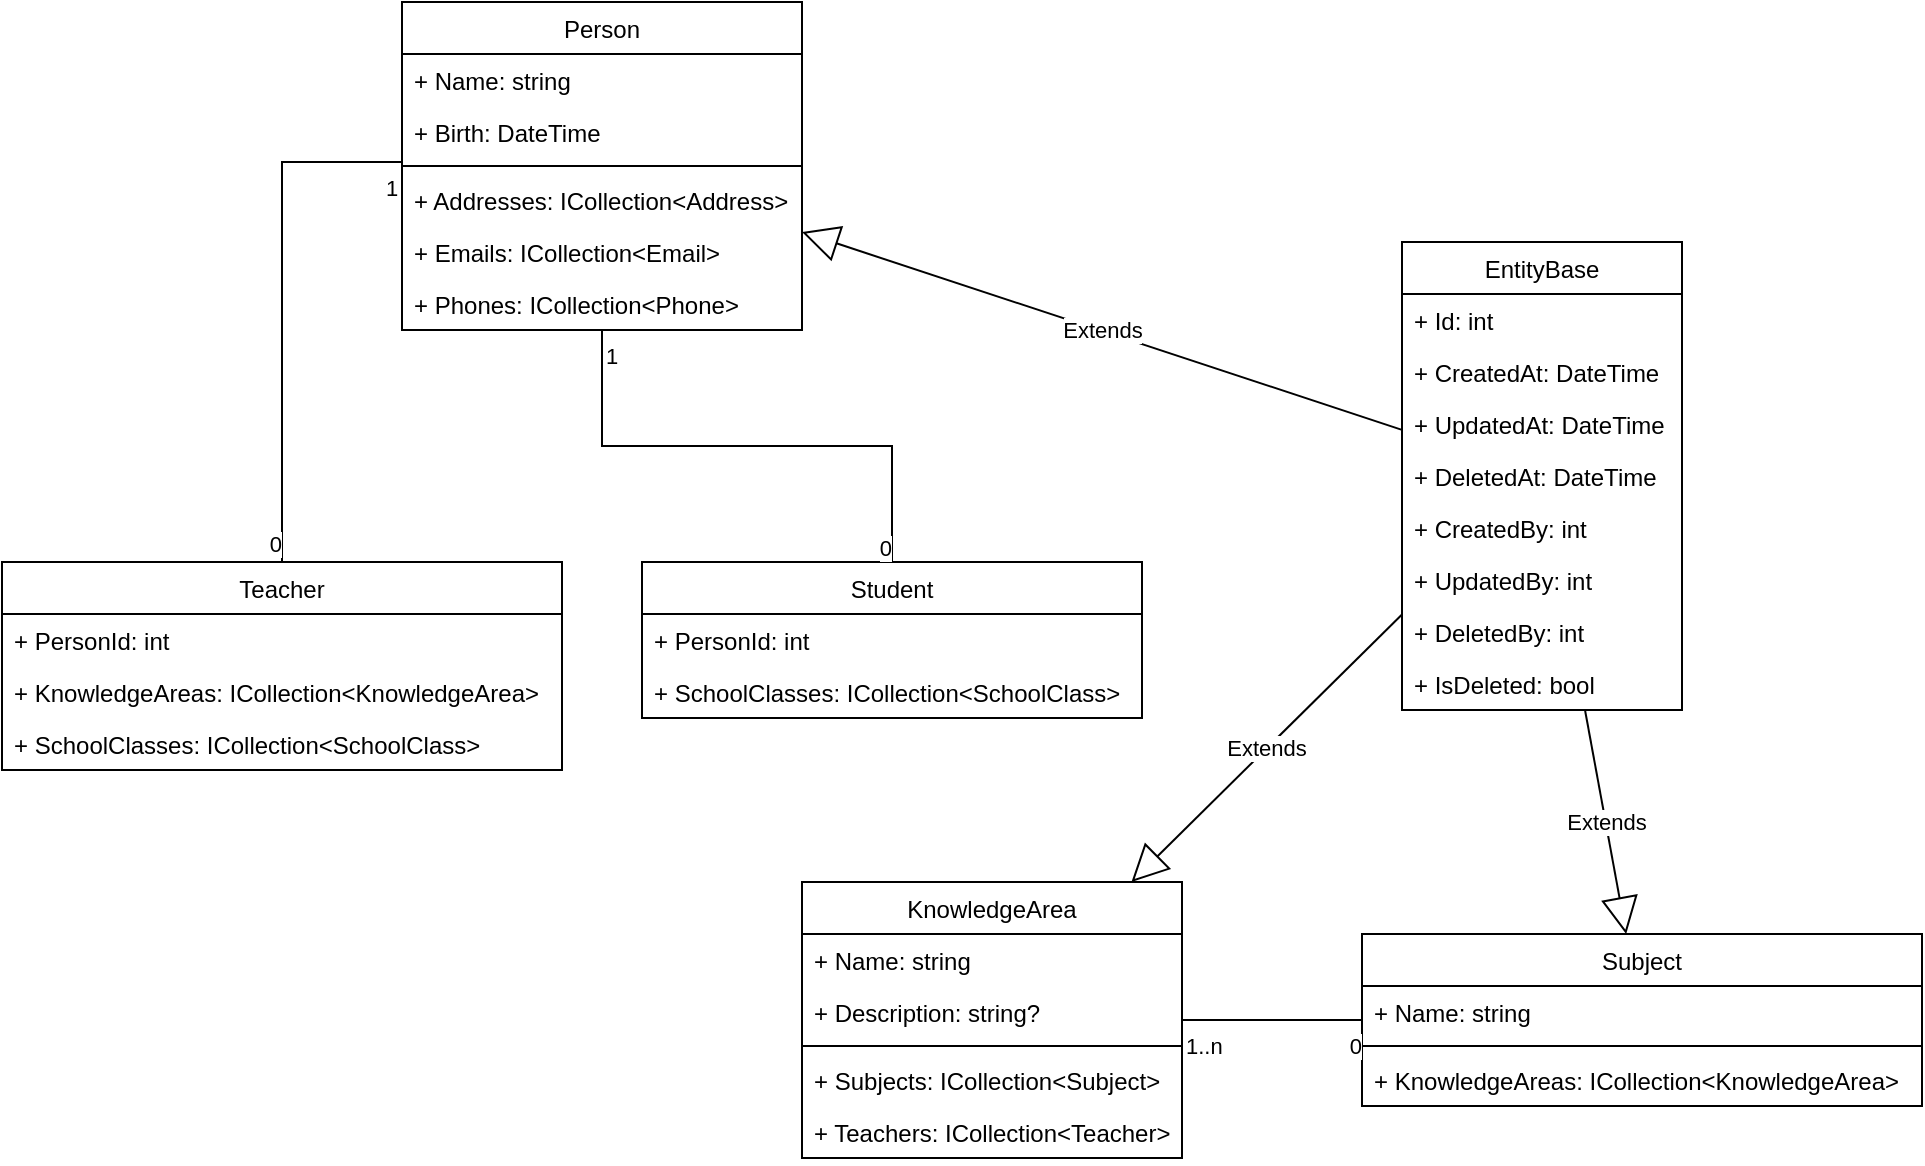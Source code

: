 <mxfile version="20.8.20" type="device"><diagram name="Página-1" id="srw_BNLUesDnCVRHcgt-"><mxGraphModel dx="957" dy="543" grid="1" gridSize="10" guides="1" tooltips="1" connect="1" arrows="1" fold="1" page="1" pageScale="1" pageWidth="2339" pageHeight="3300" math="0" shadow="0"><root><mxCell id="0"/><mxCell id="1" parent="0"/><mxCell id="Y_lbqG7ujrsMflhOnoG8-1" value="KnowledgeArea" style="swimlane;fontStyle=0;childLayout=stackLayout;horizontal=1;startSize=26;fillColor=none;horizontalStack=0;resizeParent=1;resizeParentMax=0;resizeLast=0;collapsible=1;marginBottom=0;" vertex="1" parent="1"><mxGeometry x="890" y="810" width="190" height="138" as="geometry"/></mxCell><mxCell id="Y_lbqG7ujrsMflhOnoG8-2" value="+ Name: string" style="text;strokeColor=none;fillColor=none;align=left;verticalAlign=top;spacingLeft=4;spacingRight=4;overflow=hidden;rotatable=0;points=[[0,0.5],[1,0.5]];portConstraint=eastwest;" vertex="1" parent="Y_lbqG7ujrsMflhOnoG8-1"><mxGeometry y="26" width="190" height="26" as="geometry"/></mxCell><mxCell id="Y_lbqG7ujrsMflhOnoG8-3" value="+ Description: string?" style="text;strokeColor=none;fillColor=none;align=left;verticalAlign=top;spacingLeft=4;spacingRight=4;overflow=hidden;rotatable=0;points=[[0,0.5],[1,0.5]];portConstraint=eastwest;" vertex="1" parent="Y_lbqG7ujrsMflhOnoG8-1"><mxGeometry y="52" width="190" height="26" as="geometry"/></mxCell><mxCell id="Y_lbqG7ujrsMflhOnoG8-5" value="" style="line;strokeWidth=1;fillColor=none;align=left;verticalAlign=middle;spacingTop=-1;spacingLeft=3;spacingRight=3;rotatable=0;labelPosition=right;points=[];portConstraint=eastwest;strokeColor=inherit;" vertex="1" parent="Y_lbqG7ujrsMflhOnoG8-1"><mxGeometry y="78" width="190" height="8" as="geometry"/></mxCell><mxCell id="Y_lbqG7ujrsMflhOnoG8-4" value="+ Subjects: ICollection&lt;Subject&gt;" style="text;strokeColor=none;fillColor=none;align=left;verticalAlign=top;spacingLeft=4;spacingRight=4;overflow=hidden;rotatable=0;points=[[0,0.5],[1,0.5]];portConstraint=eastwest;" vertex="1" parent="Y_lbqG7ujrsMflhOnoG8-1"><mxGeometry y="86" width="190" height="26" as="geometry"/></mxCell><mxCell id="Y_lbqG7ujrsMflhOnoG8-6" value="+ Teachers: ICollection&lt;Teacher&gt;" style="text;strokeColor=none;fillColor=none;align=left;verticalAlign=top;spacingLeft=4;spacingRight=4;overflow=hidden;rotatable=0;points=[[0,0.5],[1,0.5]];portConstraint=eastwest;" vertex="1" parent="Y_lbqG7ujrsMflhOnoG8-1"><mxGeometry y="112" width="190" height="26" as="geometry"/></mxCell><mxCell id="Y_lbqG7ujrsMflhOnoG8-7" value="Subject" style="swimlane;fontStyle=0;childLayout=stackLayout;horizontal=1;startSize=26;fillColor=none;horizontalStack=0;resizeParent=1;resizeParentMax=0;resizeLast=0;collapsible=1;marginBottom=0;" vertex="1" parent="1"><mxGeometry x="1170" y="836" width="280" height="86" as="geometry"/></mxCell><mxCell id="Y_lbqG7ujrsMflhOnoG8-8" value="+ Name: string" style="text;strokeColor=none;fillColor=none;align=left;verticalAlign=top;spacingLeft=4;spacingRight=4;overflow=hidden;rotatable=0;points=[[0,0.5],[1,0.5]];portConstraint=eastwest;" vertex="1" parent="Y_lbqG7ujrsMflhOnoG8-7"><mxGeometry y="26" width="280" height="26" as="geometry"/></mxCell><mxCell id="Y_lbqG7ujrsMflhOnoG8-11" value="" style="line;strokeWidth=1;fillColor=none;align=left;verticalAlign=middle;spacingTop=-1;spacingLeft=3;spacingRight=3;rotatable=0;labelPosition=right;points=[];portConstraint=eastwest;strokeColor=inherit;" vertex="1" parent="Y_lbqG7ujrsMflhOnoG8-7"><mxGeometry y="52" width="280" height="8" as="geometry"/></mxCell><mxCell id="Y_lbqG7ujrsMflhOnoG8-9" value="+ KnowledgeAreas: ICollection&lt;KnowledgeArea&gt;" style="text;strokeColor=none;fillColor=none;align=left;verticalAlign=top;spacingLeft=4;spacingRight=4;overflow=hidden;rotatable=0;points=[[0,0.5],[1,0.5]];portConstraint=eastwest;" vertex="1" parent="Y_lbqG7ujrsMflhOnoG8-7"><mxGeometry y="60" width="280" height="26" as="geometry"/></mxCell><mxCell id="Y_lbqG7ujrsMflhOnoG8-12" value="" style="endArrow=none;html=1;endSize=12;startArrow=none;startSize=14;startFill=0;edgeStyle=orthogonalEdgeStyle;rounded=0;endFill=0;" edge="1" parent="1" source="Y_lbqG7ujrsMflhOnoG8-1" target="Y_lbqG7ujrsMflhOnoG8-7"><mxGeometry relative="1" as="geometry"><mxPoint x="1160" y="1010" as="sourcePoint"/><mxPoint x="1320" y="1010" as="targetPoint"/></mxGeometry></mxCell><mxCell id="Y_lbqG7ujrsMflhOnoG8-13" value="1..n" style="edgeLabel;resizable=0;html=1;align=left;verticalAlign=top;" connectable="0" vertex="1" parent="Y_lbqG7ujrsMflhOnoG8-12"><mxGeometry x="-1" relative="1" as="geometry"/></mxCell><mxCell id="Y_lbqG7ujrsMflhOnoG8-14" value="0" style="edgeLabel;resizable=0;html=1;align=right;verticalAlign=top;" connectable="0" vertex="1" parent="Y_lbqG7ujrsMflhOnoG8-12"><mxGeometry x="1" relative="1" as="geometry"/></mxCell><mxCell id="Y_lbqG7ujrsMflhOnoG8-15" value="EntityBase" style="swimlane;fontStyle=0;childLayout=stackLayout;horizontal=1;startSize=26;fillColor=none;horizontalStack=0;resizeParent=1;resizeParentMax=0;resizeLast=0;collapsible=1;marginBottom=0;" vertex="1" parent="1"><mxGeometry x="1190" y="490" width="140" height="234" as="geometry"/></mxCell><mxCell id="Y_lbqG7ujrsMflhOnoG8-16" value="+ Id: int" style="text;strokeColor=none;fillColor=none;align=left;verticalAlign=top;spacingLeft=4;spacingRight=4;overflow=hidden;rotatable=0;points=[[0,0.5],[1,0.5]];portConstraint=eastwest;" vertex="1" parent="Y_lbqG7ujrsMflhOnoG8-15"><mxGeometry y="26" width="140" height="26" as="geometry"/></mxCell><mxCell id="Y_lbqG7ujrsMflhOnoG8-17" value="+ CreatedAt: DateTime" style="text;strokeColor=none;fillColor=none;align=left;verticalAlign=top;spacingLeft=4;spacingRight=4;overflow=hidden;rotatable=0;points=[[0,0.5],[1,0.5]];portConstraint=eastwest;" vertex="1" parent="Y_lbqG7ujrsMflhOnoG8-15"><mxGeometry y="52" width="140" height="26" as="geometry"/></mxCell><mxCell id="Y_lbqG7ujrsMflhOnoG8-19" value="+ UpdatedAt: DateTime" style="text;strokeColor=none;fillColor=none;align=left;verticalAlign=top;spacingLeft=4;spacingRight=4;overflow=hidden;rotatable=0;points=[[0,0.5],[1,0.5]];portConstraint=eastwest;" vertex="1" parent="Y_lbqG7ujrsMflhOnoG8-15"><mxGeometry y="78" width="140" height="26" as="geometry"/></mxCell><mxCell id="Y_lbqG7ujrsMflhOnoG8-20" value="+ DeletedAt: DateTime" style="text;strokeColor=none;fillColor=none;align=left;verticalAlign=top;spacingLeft=4;spacingRight=4;overflow=hidden;rotatable=0;points=[[0,0.5],[1,0.5]];portConstraint=eastwest;" vertex="1" parent="Y_lbqG7ujrsMflhOnoG8-15"><mxGeometry y="104" width="140" height="26" as="geometry"/></mxCell><mxCell id="Y_lbqG7ujrsMflhOnoG8-18" value="+ CreatedBy: int" style="text;strokeColor=none;fillColor=none;align=left;verticalAlign=top;spacingLeft=4;spacingRight=4;overflow=hidden;rotatable=0;points=[[0,0.5],[1,0.5]];portConstraint=eastwest;" vertex="1" parent="Y_lbqG7ujrsMflhOnoG8-15"><mxGeometry y="130" width="140" height="26" as="geometry"/></mxCell><mxCell id="Y_lbqG7ujrsMflhOnoG8-21" value="+ UpdatedBy: int" style="text;strokeColor=none;fillColor=none;align=left;verticalAlign=top;spacingLeft=4;spacingRight=4;overflow=hidden;rotatable=0;points=[[0,0.5],[1,0.5]];portConstraint=eastwest;" vertex="1" parent="Y_lbqG7ujrsMflhOnoG8-15"><mxGeometry y="156" width="140" height="26" as="geometry"/></mxCell><mxCell id="Y_lbqG7ujrsMflhOnoG8-22" value="+ DeletedBy: int" style="text;strokeColor=none;fillColor=none;align=left;verticalAlign=top;spacingLeft=4;spacingRight=4;overflow=hidden;rotatable=0;points=[[0,0.5],[1,0.5]];portConstraint=eastwest;" vertex="1" parent="Y_lbqG7ujrsMflhOnoG8-15"><mxGeometry y="182" width="140" height="26" as="geometry"/></mxCell><mxCell id="Y_lbqG7ujrsMflhOnoG8-23" value="+ IsDeleted: bool" style="text;strokeColor=none;fillColor=none;align=left;verticalAlign=top;spacingLeft=4;spacingRight=4;overflow=hidden;rotatable=0;points=[[0,0.5],[1,0.5]];portConstraint=eastwest;" vertex="1" parent="Y_lbqG7ujrsMflhOnoG8-15"><mxGeometry y="208" width="140" height="26" as="geometry"/></mxCell><mxCell id="Y_lbqG7ujrsMflhOnoG8-24" value="Extends" style="endArrow=block;endSize=16;endFill=0;html=1;rounded=0;" edge="1" parent="1" source="Y_lbqG7ujrsMflhOnoG8-15" target="Y_lbqG7ujrsMflhOnoG8-1"><mxGeometry width="160" relative="1" as="geometry"><mxPoint x="1070" y="810" as="sourcePoint"/><mxPoint x="1230" y="810" as="targetPoint"/></mxGeometry></mxCell><mxCell id="Y_lbqG7ujrsMflhOnoG8-25" value="Extends" style="endArrow=block;endSize=16;endFill=0;html=1;rounded=0;" edge="1" parent="1" source="Y_lbqG7ujrsMflhOnoG8-15" target="Y_lbqG7ujrsMflhOnoG8-7"><mxGeometry width="160" relative="1" as="geometry"><mxPoint x="1070" y="810" as="sourcePoint"/><mxPoint x="1230" y="810" as="targetPoint"/></mxGeometry></mxCell><mxCell id="Y_lbqG7ujrsMflhOnoG8-26" value="Person" style="swimlane;fontStyle=0;childLayout=stackLayout;horizontal=1;startSize=26;fillColor=none;horizontalStack=0;resizeParent=1;resizeParentMax=0;resizeLast=0;collapsible=1;marginBottom=0;" vertex="1" parent="1"><mxGeometry x="690" y="370" width="200" height="164" as="geometry"/></mxCell><mxCell id="Y_lbqG7ujrsMflhOnoG8-27" value="+ Name: string" style="text;strokeColor=none;fillColor=none;align=left;verticalAlign=top;spacingLeft=4;spacingRight=4;overflow=hidden;rotatable=0;points=[[0,0.5],[1,0.5]];portConstraint=eastwest;" vertex="1" parent="Y_lbqG7ujrsMflhOnoG8-26"><mxGeometry y="26" width="200" height="26" as="geometry"/></mxCell><mxCell id="Y_lbqG7ujrsMflhOnoG8-28" value="+ Birth: DateTime" style="text;strokeColor=none;fillColor=none;align=left;verticalAlign=top;spacingLeft=4;spacingRight=4;overflow=hidden;rotatable=0;points=[[0,0.5],[1,0.5]];portConstraint=eastwest;" vertex="1" parent="Y_lbqG7ujrsMflhOnoG8-26"><mxGeometry y="52" width="200" height="26" as="geometry"/></mxCell><mxCell id="Y_lbqG7ujrsMflhOnoG8-33" value="" style="line;strokeWidth=1;fillColor=none;align=left;verticalAlign=middle;spacingTop=-1;spacingLeft=3;spacingRight=3;rotatable=0;labelPosition=right;points=[];portConstraint=eastwest;strokeColor=inherit;" vertex="1" parent="Y_lbqG7ujrsMflhOnoG8-26"><mxGeometry y="78" width="200" height="8" as="geometry"/></mxCell><mxCell id="Y_lbqG7ujrsMflhOnoG8-29" value="+ Addresses: ICollection&lt;Address&gt;" style="text;strokeColor=none;fillColor=none;align=left;verticalAlign=top;spacingLeft=4;spacingRight=4;overflow=hidden;rotatable=0;points=[[0,0.5],[1,0.5]];portConstraint=eastwest;" vertex="1" parent="Y_lbqG7ujrsMflhOnoG8-26"><mxGeometry y="86" width="200" height="26" as="geometry"/></mxCell><mxCell id="Y_lbqG7ujrsMflhOnoG8-30" value="+ Emails: ICollection&lt;Email&gt;" style="text;strokeColor=none;fillColor=none;align=left;verticalAlign=top;spacingLeft=4;spacingRight=4;overflow=hidden;rotatable=0;points=[[0,0.5],[1,0.5]];portConstraint=eastwest;" vertex="1" parent="Y_lbqG7ujrsMflhOnoG8-26"><mxGeometry y="112" width="200" height="26" as="geometry"/></mxCell><mxCell id="Y_lbqG7ujrsMflhOnoG8-31" value="+ Phones: ICollection&lt;Phone&gt;" style="text;strokeColor=none;fillColor=none;align=left;verticalAlign=top;spacingLeft=4;spacingRight=4;overflow=hidden;rotatable=0;points=[[0,0.5],[1,0.5]];portConstraint=eastwest;" vertex="1" parent="Y_lbqG7ujrsMflhOnoG8-26"><mxGeometry y="138" width="200" height="26" as="geometry"/></mxCell><mxCell id="Y_lbqG7ujrsMflhOnoG8-32" value="Extends" style="endArrow=block;endSize=16;endFill=0;html=1;rounded=0;" edge="1" parent="1" source="Y_lbqG7ujrsMflhOnoG8-15" target="Y_lbqG7ujrsMflhOnoG8-26"><mxGeometry width="160" relative="1" as="geometry"><mxPoint x="1490" y="470" as="sourcePoint"/><mxPoint x="1650" y="470" as="targetPoint"/></mxGeometry></mxCell><mxCell id="Y_lbqG7ujrsMflhOnoG8-34" value="Teacher" style="swimlane;fontStyle=0;childLayout=stackLayout;horizontal=1;startSize=26;fillColor=none;horizontalStack=0;resizeParent=1;resizeParentMax=0;resizeLast=0;collapsible=1;marginBottom=0;" vertex="1" parent="1"><mxGeometry x="490" y="650" width="280" height="104" as="geometry"/></mxCell><mxCell id="Y_lbqG7ujrsMflhOnoG8-35" value="+ PersonId: int" style="text;strokeColor=none;fillColor=none;align=left;verticalAlign=top;spacingLeft=4;spacingRight=4;overflow=hidden;rotatable=0;points=[[0,0.5],[1,0.5]];portConstraint=eastwest;" vertex="1" parent="Y_lbqG7ujrsMflhOnoG8-34"><mxGeometry y="26" width="280" height="26" as="geometry"/></mxCell><mxCell id="Y_lbqG7ujrsMflhOnoG8-36" value="+ KnowledgeAreas: ICollection&lt;KnowledgeArea&gt;" style="text;strokeColor=none;fillColor=none;align=left;verticalAlign=top;spacingLeft=4;spacingRight=4;overflow=hidden;rotatable=0;points=[[0,0.5],[1,0.5]];portConstraint=eastwest;" vertex="1" parent="Y_lbqG7ujrsMflhOnoG8-34"><mxGeometry y="52" width="280" height="26" as="geometry"/></mxCell><mxCell id="Y_lbqG7ujrsMflhOnoG8-38" value="+ SchoolClasses: ICollection&lt;SchoolClass&gt;" style="text;strokeColor=none;fillColor=none;align=left;verticalAlign=top;spacingLeft=4;spacingRight=4;overflow=hidden;rotatable=0;points=[[0,0.5],[1,0.5]];portConstraint=eastwest;" vertex="1" parent="Y_lbqG7ujrsMflhOnoG8-34"><mxGeometry y="78" width="280" height="26" as="geometry"/></mxCell><mxCell id="Y_lbqG7ujrsMflhOnoG8-42" value="" style="endArrow=none;html=1;endSize=12;startArrow=none;startSize=14;startFill=0;edgeStyle=orthogonalEdgeStyle;rounded=0;endFill=0;" edge="1" parent="1" source="Y_lbqG7ujrsMflhOnoG8-26" target="Y_lbqG7ujrsMflhOnoG8-34"><mxGeometry relative="1" as="geometry"><mxPoint x="900" y="640" as="sourcePoint"/><mxPoint x="1060" y="640" as="targetPoint"/><Array as="points"><mxPoint x="630" y="450"/></Array></mxGeometry></mxCell><mxCell id="Y_lbqG7ujrsMflhOnoG8-43" value="1" style="edgeLabel;resizable=0;html=1;align=left;verticalAlign=top;" connectable="0" vertex="1" parent="Y_lbqG7ujrsMflhOnoG8-42"><mxGeometry x="-1" relative="1" as="geometry"><mxPoint x="-10" as="offset"/></mxGeometry></mxCell><mxCell id="Y_lbqG7ujrsMflhOnoG8-44" value="0" style="edgeLabel;resizable=0;html=1;align=right;verticalAlign=top;" connectable="0" vertex="1" parent="Y_lbqG7ujrsMflhOnoG8-42"><mxGeometry x="1" relative="1" as="geometry"><mxPoint y="-22" as="offset"/></mxGeometry></mxCell><mxCell id="Y_lbqG7ujrsMflhOnoG8-45" value="Student" style="swimlane;fontStyle=0;childLayout=stackLayout;horizontal=1;startSize=26;fillColor=none;horizontalStack=0;resizeParent=1;resizeParentMax=0;resizeLast=0;collapsible=1;marginBottom=0;" vertex="1" parent="1"><mxGeometry x="810" y="650" width="250" height="78" as="geometry"/></mxCell><mxCell id="Y_lbqG7ujrsMflhOnoG8-46" value="+ PersonId: int" style="text;strokeColor=none;fillColor=none;align=left;verticalAlign=top;spacingLeft=4;spacingRight=4;overflow=hidden;rotatable=0;points=[[0,0.5],[1,0.5]];portConstraint=eastwest;" vertex="1" parent="Y_lbqG7ujrsMflhOnoG8-45"><mxGeometry y="26" width="250" height="26" as="geometry"/></mxCell><mxCell id="Y_lbqG7ujrsMflhOnoG8-48" value="+ SchoolClasses: ICollection&lt;SchoolClass&gt;" style="text;strokeColor=none;fillColor=none;align=left;verticalAlign=top;spacingLeft=4;spacingRight=4;overflow=hidden;rotatable=0;points=[[0,0.5],[1,0.5]];portConstraint=eastwest;" vertex="1" parent="Y_lbqG7ujrsMflhOnoG8-45"><mxGeometry y="52" width="250" height="26" as="geometry"/></mxCell><mxCell id="Y_lbqG7ujrsMflhOnoG8-49" value="" style="endArrow=none;html=1;endSize=12;startArrow=none;startSize=14;startFill=0;edgeStyle=orthogonalEdgeStyle;rounded=0;endFill=0;" edge="1" parent="1" source="Y_lbqG7ujrsMflhOnoG8-26" target="Y_lbqG7ujrsMflhOnoG8-45"><mxGeometry relative="1" as="geometry"><mxPoint x="900" y="640" as="sourcePoint"/><mxPoint x="1060" y="640" as="targetPoint"/></mxGeometry></mxCell><mxCell id="Y_lbqG7ujrsMflhOnoG8-50" value="1" style="edgeLabel;resizable=0;html=1;align=left;verticalAlign=top;" connectable="0" vertex="1" parent="Y_lbqG7ujrsMflhOnoG8-49"><mxGeometry x="-1" relative="1" as="geometry"/></mxCell><mxCell id="Y_lbqG7ujrsMflhOnoG8-51" value="0" style="edgeLabel;resizable=0;html=1;align=right;verticalAlign=top;" connectable="0" vertex="1" parent="Y_lbqG7ujrsMflhOnoG8-49"><mxGeometry x="1" relative="1" as="geometry"><mxPoint y="-20" as="offset"/></mxGeometry></mxCell></root></mxGraphModel></diagram></mxfile>